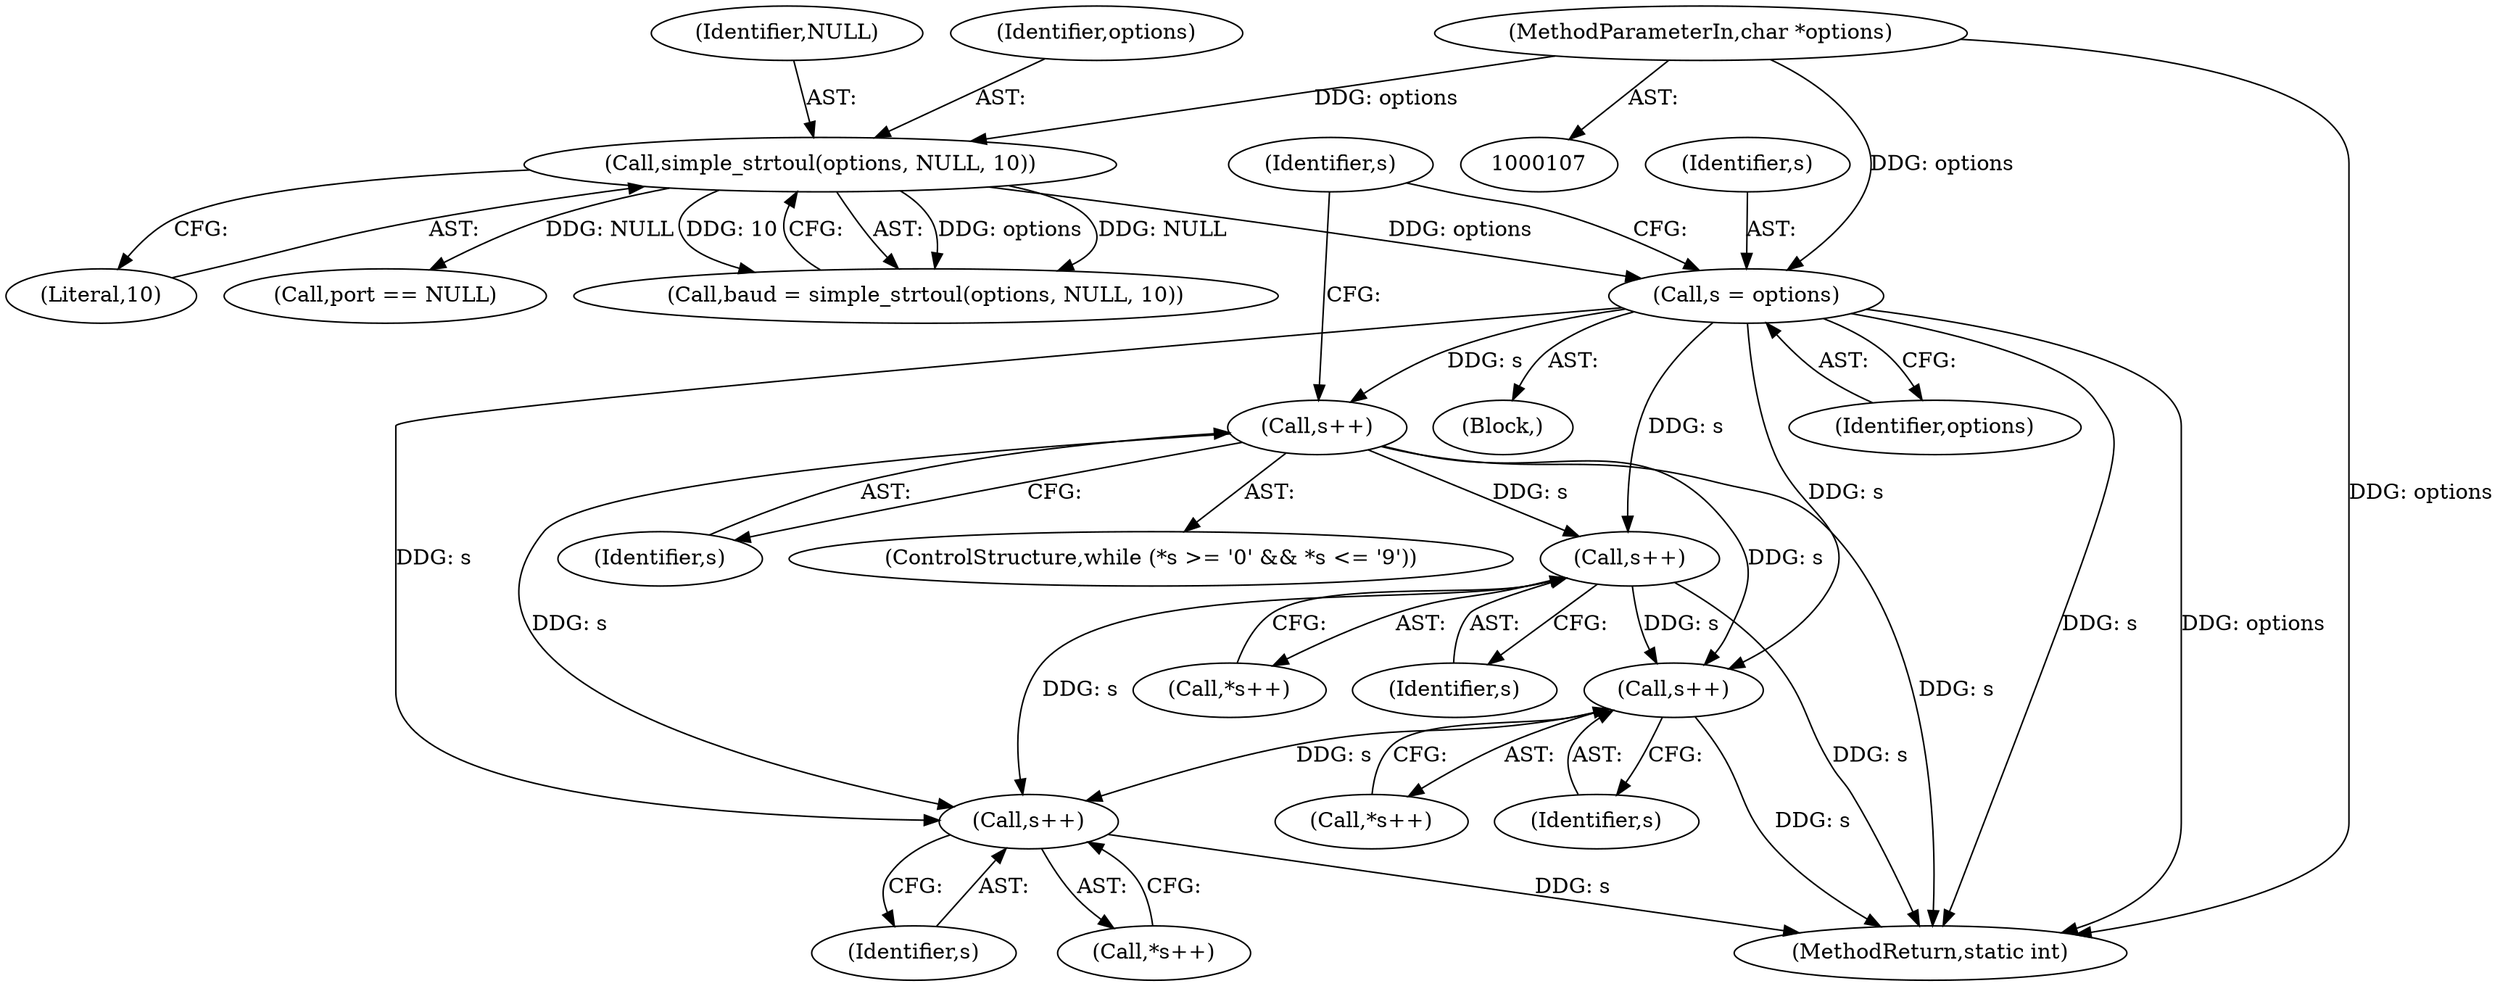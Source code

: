 digraph "0_linux_299d7572e46f98534033a9e65973f13ad1ce9047@pointer" {
"1000188" [label="(Call,s++)"];
"1000158" [label="(Call,s = options)"];
"1000154" [label="(Call,simple_strtoul(options, NULL, 10))"];
"1000109" [label="(MethodParameterIn,char *options)"];
"1000171" [label="(Call,s++)"];
"1000179" [label="(Call,s++)"];
"1000198" [label="(Call,s++)"];
"1000161" [label="(ControlStructure,while (*s >= '0' && *s <= '9'))"];
"1000156" [label="(Identifier,NULL)"];
"1000499" [label="(MethodReturn,static int)"];
"1000152" [label="(Call,baud = simple_strtoul(options, NULL, 10))"];
"1000155" [label="(Identifier,options)"];
"1000159" [label="(Identifier,s)"];
"1000198" [label="(Call,s++)"];
"1000187" [label="(Call,*s++)"];
"1000171" [label="(Call,s++)"];
"1000157" [label="(Literal,10)"];
"1000197" [label="(Call,*s++)"];
"1000178" [label="(Call,*s++)"];
"1000199" [label="(Identifier,s)"];
"1000189" [label="(Identifier,s)"];
"1000249" [label="(Call,port == NULL)"];
"1000158" [label="(Call,s = options)"];
"1000180" [label="(Identifier,s)"];
"1000109" [label="(MethodParameterIn,char *options)"];
"1000154" [label="(Call,simple_strtoul(options, NULL, 10))"];
"1000188" [label="(Call,s++)"];
"1000172" [label="(Identifier,s)"];
"1000160" [label="(Identifier,options)"];
"1000179" [label="(Call,s++)"];
"1000151" [label="(Block,)"];
"1000165" [label="(Identifier,s)"];
"1000188" -> "1000187"  [label="AST: "];
"1000188" -> "1000189"  [label="CFG: "];
"1000189" -> "1000188"  [label="AST: "];
"1000187" -> "1000188"  [label="CFG: "];
"1000188" -> "1000499"  [label="DDG: s"];
"1000158" -> "1000188"  [label="DDG: s"];
"1000171" -> "1000188"  [label="DDG: s"];
"1000179" -> "1000188"  [label="DDG: s"];
"1000188" -> "1000198"  [label="DDG: s"];
"1000158" -> "1000151"  [label="AST: "];
"1000158" -> "1000160"  [label="CFG: "];
"1000159" -> "1000158"  [label="AST: "];
"1000160" -> "1000158"  [label="AST: "];
"1000165" -> "1000158"  [label="CFG: "];
"1000158" -> "1000499"  [label="DDG: s"];
"1000158" -> "1000499"  [label="DDG: options"];
"1000154" -> "1000158"  [label="DDG: options"];
"1000109" -> "1000158"  [label="DDG: options"];
"1000158" -> "1000171"  [label="DDG: s"];
"1000158" -> "1000179"  [label="DDG: s"];
"1000158" -> "1000198"  [label="DDG: s"];
"1000154" -> "1000152"  [label="AST: "];
"1000154" -> "1000157"  [label="CFG: "];
"1000155" -> "1000154"  [label="AST: "];
"1000156" -> "1000154"  [label="AST: "];
"1000157" -> "1000154"  [label="AST: "];
"1000152" -> "1000154"  [label="CFG: "];
"1000154" -> "1000152"  [label="DDG: options"];
"1000154" -> "1000152"  [label="DDG: NULL"];
"1000154" -> "1000152"  [label="DDG: 10"];
"1000109" -> "1000154"  [label="DDG: options"];
"1000154" -> "1000249"  [label="DDG: NULL"];
"1000109" -> "1000107"  [label="AST: "];
"1000109" -> "1000499"  [label="DDG: options"];
"1000171" -> "1000161"  [label="AST: "];
"1000171" -> "1000172"  [label="CFG: "];
"1000172" -> "1000171"  [label="AST: "];
"1000165" -> "1000171"  [label="CFG: "];
"1000171" -> "1000499"  [label="DDG: s"];
"1000171" -> "1000179"  [label="DDG: s"];
"1000171" -> "1000198"  [label="DDG: s"];
"1000179" -> "1000178"  [label="AST: "];
"1000179" -> "1000180"  [label="CFG: "];
"1000180" -> "1000179"  [label="AST: "];
"1000178" -> "1000179"  [label="CFG: "];
"1000179" -> "1000499"  [label="DDG: s"];
"1000179" -> "1000198"  [label="DDG: s"];
"1000198" -> "1000197"  [label="AST: "];
"1000198" -> "1000199"  [label="CFG: "];
"1000199" -> "1000198"  [label="AST: "];
"1000197" -> "1000198"  [label="CFG: "];
"1000198" -> "1000499"  [label="DDG: s"];
}

